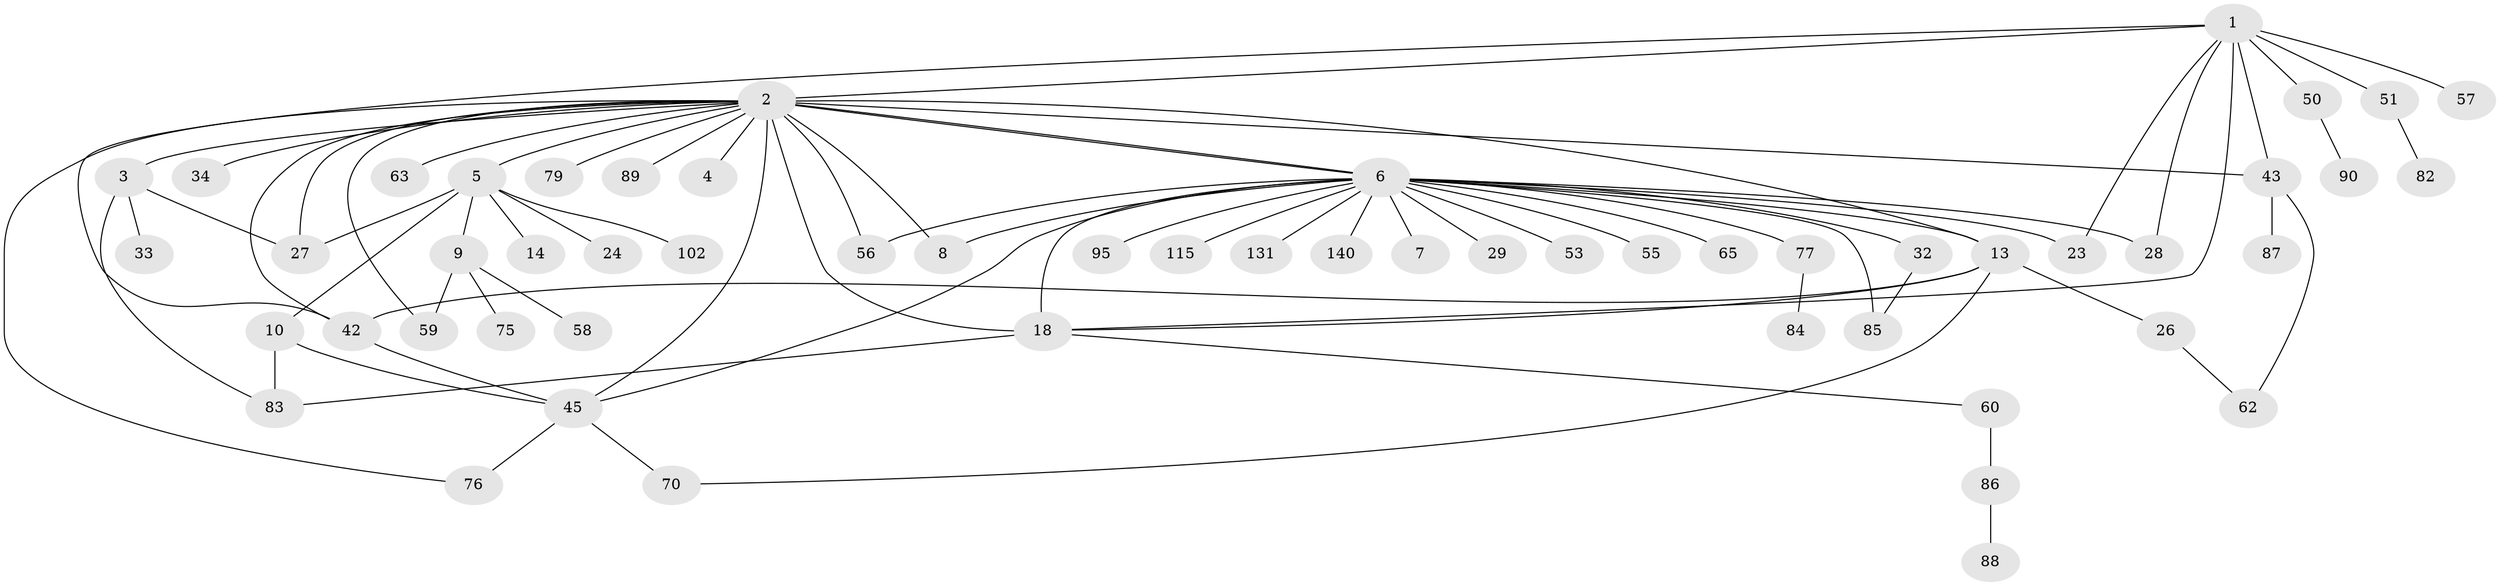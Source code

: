 // original degree distribution, {7: 0.02142857142857143, 29: 0.007142857142857143, 6: 0.02857142857142857, 1: 0.4714285714285714, 8: 0.014285714285714285, 27: 0.007142857142857143, 2: 0.22142857142857142, 4: 0.06428571428571428, 3: 0.14285714285714285, 5: 0.02142857142857143}
// Generated by graph-tools (version 1.1) at 2025/18/03/04/25 18:18:02]
// undirected, 56 vertices, 79 edges
graph export_dot {
graph [start="1"]
  node [color=gray90,style=filled];
  1 [super="+15+68+25+11+22"];
  2 [super="+12+74+48+49+20+113+35+78+67+41+64+72+19"];
  3 [super="+21+99"];
  4;
  5;
  6 [super="+46+17+110"];
  7 [super="+30"];
  8;
  9;
  10 [super="+16"];
  13 [super="+40+111+54"];
  14 [super="+132"];
  18 [super="+36+37"];
  23 [super="+129+101"];
  24;
  26 [super="+125+137"];
  27 [super="+124+122+31"];
  28 [super="+38"];
  29;
  32;
  33;
  34;
  42 [super="+52+112+120+121"];
  43 [super="+69"];
  45 [super="+66"];
  50;
  51 [super="+92"];
  53;
  55;
  56 [super="+135"];
  57 [super="+134"];
  58 [super="+139"];
  59;
  60;
  62;
  63;
  65;
  70;
  75;
  76 [super="+97"];
  77;
  79;
  82;
  83;
  84;
  85 [super="+109"];
  86 [super="+126"];
  87;
  88;
  89;
  90;
  95;
  102;
  115 [super="+127"];
  131;
  140;
  1 -- 2;
  1 -- 28;
  1 -- 43;
  1 -- 50 [weight=2];
  1 -- 42;
  1 -- 23;
  1 -- 18;
  1 -- 57;
  1 -- 51;
  2 -- 3;
  2 -- 4;
  2 -- 5 [weight=2];
  2 -- 6 [weight=3];
  2 -- 6;
  2 -- 63;
  2 -- 79;
  2 -- 89;
  2 -- 43;
  2 -- 27 [weight=2];
  2 -- 18 [weight=4];
  2 -- 45;
  2 -- 34;
  2 -- 13;
  2 -- 42;
  2 -- 76;
  2 -- 8;
  2 -- 59;
  2 -- 56;
  3 -- 33;
  3 -- 83;
  3 -- 27;
  5 -- 9;
  5 -- 10;
  5 -- 14;
  5 -- 24;
  5 -- 27;
  5 -- 102;
  6 -- 7;
  6 -- 8;
  6 -- 13 [weight=2];
  6 -- 18 [weight=2];
  6 -- 23 [weight=2];
  6 -- 29;
  6 -- 32;
  6 -- 45;
  6 -- 55;
  6 -- 56;
  6 -- 65;
  6 -- 77;
  6 -- 85;
  6 -- 95;
  6 -- 115;
  6 -- 131;
  6 -- 140;
  6 -- 28;
  6 -- 53;
  9 -- 58;
  9 -- 59;
  9 -- 75;
  10 -- 83;
  10 -- 45;
  13 -- 26;
  13 -- 42;
  13 -- 70;
  13 -- 18;
  18 -- 83;
  18 -- 60;
  26 -- 62;
  32 -- 85;
  42 -- 45;
  43 -- 62;
  43 -- 87;
  45 -- 70;
  45 -- 76;
  50 -- 90;
  51 -- 82;
  60 -- 86;
  77 -- 84;
  86 -- 88;
}
